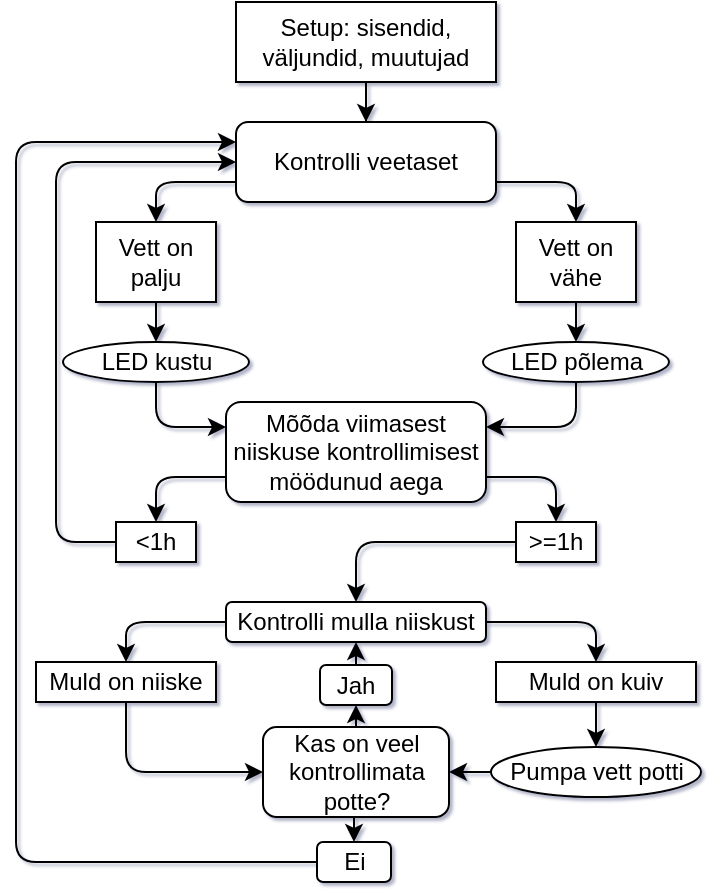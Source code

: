 <mxfile version="12.1.7" type="device" pages="1"><diagram id="tlCKgfDRRp2u54z5fe8e" name="Page-1"><mxGraphModel dx="805" dy="399" grid="0" gridSize="10" guides="1" tooltips="1" connect="1" arrows="1" fold="1" page="1" pageScale="1" pageWidth="1600" pageHeight="900" background="none" math="0" shadow="1"><root><mxCell id="0"/><mxCell id="1" parent="0"/><mxCell id="2kon3xfrHr0BlYnzirYe-24" style="edgeStyle=orthogonalEdgeStyle;rounded=0;orthogonalLoop=1;jettySize=auto;html=1;entryX=0.5;entryY=0;entryDx=0;entryDy=0;" parent="1" source="2kon3xfrHr0BlYnzirYe-1" target="2kon3xfrHr0BlYnzirYe-3" edge="1"><mxGeometry relative="1" as="geometry"/></mxCell><mxCell id="2kon3xfrHr0BlYnzirYe-1" value="Setup: sisendid, väljundid, muutujad" style="rounded=0;whiteSpace=wrap;html=1;" parent="1" vertex="1"><mxGeometry x="360" y="40" width="130" height="40" as="geometry"/></mxCell><mxCell id="2kon3xfrHr0BlYnzirYe-8" style="edgeStyle=orthogonalEdgeStyle;rounded=1;orthogonalLoop=1;jettySize=auto;html=1;entryX=0.5;entryY=0;entryDx=0;entryDy=0;" parent="1" source="2kon3xfrHr0BlYnzirYe-3" target="2kon3xfrHr0BlYnzirYe-6" edge="1"><mxGeometry relative="1" as="geometry"><Array as="points"><mxPoint x="320" y="130"/></Array></mxGeometry></mxCell><mxCell id="2kon3xfrHr0BlYnzirYe-9" style="edgeStyle=orthogonalEdgeStyle;orthogonalLoop=1;jettySize=auto;html=1;entryX=0.5;entryY=0;entryDx=0;entryDy=0;rounded=1;" parent="1" source="2kon3xfrHr0BlYnzirYe-3" target="2kon3xfrHr0BlYnzirYe-7" edge="1"><mxGeometry relative="1" as="geometry"><Array as="points"><mxPoint x="530" y="130"/></Array></mxGeometry></mxCell><mxCell id="2kon3xfrHr0BlYnzirYe-3" value="Kontrolli veetaset" style="rounded=1;whiteSpace=wrap;html=1;" parent="1" vertex="1"><mxGeometry x="360" y="100" width="130" height="40" as="geometry"/></mxCell><mxCell id="2kon3xfrHr0BlYnzirYe-14" style="edgeStyle=orthogonalEdgeStyle;rounded=0;orthogonalLoop=1;jettySize=auto;html=1;entryX=0.5;entryY=0;entryDx=0;entryDy=0;" parent="1" source="2kon3xfrHr0BlYnzirYe-6" edge="1"><mxGeometry relative="1" as="geometry"><mxPoint x="320" y="209.857" as="targetPoint"/></mxGeometry></mxCell><mxCell id="2kon3xfrHr0BlYnzirYe-6" value="Vett on palju" style="rounded=0;whiteSpace=wrap;html=1;" parent="1" vertex="1"><mxGeometry x="290" y="150" width="60" height="40" as="geometry"/></mxCell><mxCell id="2kon3xfrHr0BlYnzirYe-13" style="edgeStyle=orthogonalEdgeStyle;rounded=0;orthogonalLoop=1;jettySize=auto;html=1;entryX=0.5;entryY=0;entryDx=0;entryDy=0;" parent="1" source="2kon3xfrHr0BlYnzirYe-7" edge="1"><mxGeometry relative="1" as="geometry"><mxPoint x="530" y="209.857" as="targetPoint"/></mxGeometry></mxCell><mxCell id="2kon3xfrHr0BlYnzirYe-7" value="Vett on vähe" style="rounded=0;whiteSpace=wrap;html=1;" parent="1" vertex="1"><mxGeometry x="500" y="150" width="60" height="40" as="geometry"/></mxCell><mxCell id="2kon3xfrHr0BlYnzirYe-49" style="edgeStyle=orthogonalEdgeStyle;rounded=1;orthogonalLoop=1;jettySize=auto;html=1;exitX=0;exitY=0.75;exitDx=0;exitDy=0;entryX=0.5;entryY=0;entryDx=0;entryDy=0;" parent="1" source="2kon3xfrHr0BlYnzirYe-15" target="2kon3xfrHr0BlYnzirYe-22" edge="1"><mxGeometry relative="1" as="geometry"/></mxCell><mxCell id="2kon3xfrHr0BlYnzirYe-50" style="edgeStyle=orthogonalEdgeStyle;rounded=1;orthogonalLoop=1;jettySize=auto;html=1;exitX=1;exitY=0.75;exitDx=0;exitDy=0;entryX=0.5;entryY=0;entryDx=0;entryDy=0;" parent="1" source="2kon3xfrHr0BlYnzirYe-15" target="2kon3xfrHr0BlYnzirYe-23" edge="1"><mxGeometry relative="1" as="geometry"/></mxCell><mxCell id="2kon3xfrHr0BlYnzirYe-15" value="Mõõda viimasest niiskuse kontrollimisest möödunud aega" style="rounded=1;whiteSpace=wrap;html=1;" parent="1" vertex="1"><mxGeometry x="355" y="240" width="130" height="50" as="geometry"/></mxCell><mxCell id="2kon3xfrHr0BlYnzirYe-87" style="edgeStyle=elbowEdgeStyle;rounded=1;orthogonalLoop=1;jettySize=auto;html=1;entryX=0;entryY=0.5;entryDx=0;entryDy=0;startArrow=none;startFill=0;endArrow=classic;endFill=1;targetPerimeterSpacing=0;strokeWidth=1;" parent="1" source="2kon3xfrHr0BlYnzirYe-22" target="2kon3xfrHr0BlYnzirYe-3" edge="1"><mxGeometry relative="1" as="geometry"><Array as="points"><mxPoint x="270" y="140"/></Array></mxGeometry></mxCell><mxCell id="2kon3xfrHr0BlYnzirYe-22" value="&amp;lt;1h" style="rounded=0;whiteSpace=wrap;html=1;" parent="1" vertex="1"><mxGeometry x="300" y="300" width="40" height="20" as="geometry"/></mxCell><mxCell id="2kon3xfrHr0BlYnzirYe-30" style="edgeStyle=orthogonalEdgeStyle;rounded=1;orthogonalLoop=1;jettySize=auto;html=1;" parent="1" source="2kon3xfrHr0BlYnzirYe-23" target="2kon3xfrHr0BlYnzirYe-28" edge="1"><mxGeometry relative="1" as="geometry"/></mxCell><mxCell id="2kon3xfrHr0BlYnzirYe-23" value="&amp;gt;=1h" style="rounded=0;whiteSpace=wrap;html=1;" parent="1" vertex="1"><mxGeometry x="500" y="300" width="40" height="20" as="geometry"/></mxCell><mxCell id="2kon3xfrHr0BlYnzirYe-33" style="edgeStyle=orthogonalEdgeStyle;rounded=1;orthogonalLoop=1;jettySize=auto;html=1;entryX=0.5;entryY=0;entryDx=0;entryDy=0;" parent="1" source="2kon3xfrHr0BlYnzirYe-28" target="2kon3xfrHr0BlYnzirYe-32" edge="1"><mxGeometry relative="1" as="geometry"/></mxCell><mxCell id="2kon3xfrHr0BlYnzirYe-34" style="edgeStyle=orthogonalEdgeStyle;rounded=1;orthogonalLoop=1;jettySize=auto;html=1;entryX=0.5;entryY=0;entryDx=0;entryDy=0;" parent="1" source="2kon3xfrHr0BlYnzirYe-28" target="2kon3xfrHr0BlYnzirYe-31" edge="1"><mxGeometry relative="1" as="geometry"/></mxCell><mxCell id="2kon3xfrHr0BlYnzirYe-28" value="Kontrolli mulla niiskust" style="rounded=1;whiteSpace=wrap;html=1;" parent="1" vertex="1"><mxGeometry x="355" y="340" width="130" height="20" as="geometry"/></mxCell><mxCell id="2kon3xfrHr0BlYnzirYe-76" style="edgeStyle=elbowEdgeStyle;rounded=1;orthogonalLoop=1;jettySize=auto;html=1;entryX=0;entryY=0.5;entryDx=0;entryDy=0;startArrow=none;startFill=0;endArrow=classic;endFill=1;targetPerimeterSpacing=0;strokeWidth=1;" parent="1" source="2kon3xfrHr0BlYnzirYe-31" target="2kon3xfrHr0BlYnzirYe-74" edge="1"><mxGeometry relative="1" as="geometry"><Array as="points"><mxPoint x="305" y="410"/></Array></mxGeometry></mxCell><mxCell id="2kon3xfrHr0BlYnzirYe-31" value="Muld on niiske" style="rounded=0;whiteSpace=wrap;html=1;" parent="1" vertex="1"><mxGeometry x="260" y="370" width="90" height="20" as="geometry"/></mxCell><mxCell id="2kon3xfrHr0BlYnzirYe-83" style="edgeStyle=elbowEdgeStyle;rounded=1;orthogonalLoop=1;jettySize=auto;html=1;entryX=0.5;entryY=0;entryDx=0;entryDy=0;startArrow=none;startFill=0;endArrow=classic;endFill=1;targetPerimeterSpacing=0;strokeWidth=1;" parent="1" source="2kon3xfrHr0BlYnzirYe-32" target="2kon3xfrHr0BlYnzirYe-82" edge="1"><mxGeometry relative="1" as="geometry"/></mxCell><mxCell id="2kon3xfrHr0BlYnzirYe-32" value="Muld on kuiv" style="rounded=0;whiteSpace=wrap;html=1;" parent="1" vertex="1"><mxGeometry x="490" y="370" width="100" height="20" as="geometry"/></mxCell><mxCell id="2kon3xfrHr0BlYnzirYe-43" style="edgeStyle=orthogonalEdgeStyle;rounded=1;orthogonalLoop=1;jettySize=auto;html=1;entryX=0;entryY=0.25;entryDx=0;entryDy=0;" parent="1" source="2kon3xfrHr0BlYnzirYe-37" target="2kon3xfrHr0BlYnzirYe-15" edge="1"><mxGeometry relative="1" as="geometry"/></mxCell><mxCell id="2kon3xfrHr0BlYnzirYe-37" value="LED kustu" style="ellipse;whiteSpace=wrap;html=1;rounded=0;" parent="1" vertex="1"><mxGeometry x="273.5" y="210" width="93" height="20" as="geometry"/></mxCell><mxCell id="2kon3xfrHr0BlYnzirYe-44" style="edgeStyle=orthogonalEdgeStyle;rounded=1;orthogonalLoop=1;jettySize=auto;html=1;entryX=1;entryY=0.25;entryDx=0;entryDy=0;" parent="1" source="2kon3xfrHr0BlYnzirYe-40" target="2kon3xfrHr0BlYnzirYe-15" edge="1"><mxGeometry relative="1" as="geometry"/></mxCell><mxCell id="2kon3xfrHr0BlYnzirYe-40" value="LED põlema" style="ellipse;whiteSpace=wrap;html=1;rounded=0;" parent="1" vertex="1"><mxGeometry x="483.5" y="210" width="93" height="20" as="geometry"/></mxCell><mxCell id="2kon3xfrHr0BlYnzirYe-77" style="edgeStyle=elbowEdgeStyle;rounded=1;orthogonalLoop=1;jettySize=auto;html=1;entryX=0.5;entryY=1;entryDx=0;entryDy=0;startArrow=none;startFill=0;endArrow=classic;endFill=1;targetPerimeterSpacing=0;strokeWidth=1;" parent="1" source="2kon3xfrHr0BlYnzirYe-84" target="2kon3xfrHr0BlYnzirYe-28" edge="1"><mxGeometry relative="1" as="geometry"/></mxCell><mxCell id="2kon3xfrHr0BlYnzirYe-79" style="edgeStyle=elbowEdgeStyle;rounded=1;orthogonalLoop=1;jettySize=auto;html=1;entryX=0.5;entryY=0;entryDx=0;entryDy=0;startArrow=none;startFill=0;endArrow=classic;endFill=1;targetPerimeterSpacing=0;strokeWidth=1;" parent="1" source="2kon3xfrHr0BlYnzirYe-74" target="2kon3xfrHr0BlYnzirYe-78" edge="1"><mxGeometry relative="1" as="geometry"/></mxCell><mxCell id="2kon3xfrHr0BlYnzirYe-74" value="Kas on veel kontrollimata potte?" style="rounded=1;whiteSpace=wrap;html=1;" parent="1" vertex="1"><mxGeometry x="373.5" y="402.5" width="93" height="45" as="geometry"/></mxCell><mxCell id="2kon3xfrHr0BlYnzirYe-81" style="edgeStyle=elbowEdgeStyle;rounded=1;orthogonalLoop=1;jettySize=auto;html=1;entryX=0;entryY=0.25;entryDx=0;entryDy=0;startArrow=none;startFill=0;endArrow=classic;endFill=1;targetPerimeterSpacing=0;strokeWidth=1;" parent="1" source="2kon3xfrHr0BlYnzirYe-78" target="2kon3xfrHr0BlYnzirYe-3" edge="1"><mxGeometry relative="1" as="geometry"><Array as="points"><mxPoint x="250" y="260"/><mxPoint x="240" y="170"/></Array></mxGeometry></mxCell><mxCell id="2kon3xfrHr0BlYnzirYe-78" value="Ei" style="rounded=1;whiteSpace=wrap;html=1;" parent="1" vertex="1"><mxGeometry x="400.5" y="460" width="37" height="20" as="geometry"/></mxCell><mxCell id="2kon3xfrHr0BlYnzirYe-86" value="" style="edgeStyle=elbowEdgeStyle;rounded=1;orthogonalLoop=1;jettySize=auto;html=1;startArrow=none;startFill=0;endArrow=classic;endFill=1;targetPerimeterSpacing=0;strokeWidth=1;" parent="1" source="2kon3xfrHr0BlYnzirYe-82" target="2kon3xfrHr0BlYnzirYe-74" edge="1"><mxGeometry relative="1" as="geometry"/></mxCell><mxCell id="2kon3xfrHr0BlYnzirYe-82" value="Pumpa vett potti" style="ellipse;whiteSpace=wrap;html=1;rounded=0;" parent="1" vertex="1"><mxGeometry x="487.5" y="412.5" width="105" height="25" as="geometry"/></mxCell><mxCell id="2kon3xfrHr0BlYnzirYe-84" value="Jah" style="rounded=1;whiteSpace=wrap;html=1;" parent="1" vertex="1"><mxGeometry x="402" y="371.5" width="36" height="20" as="geometry"/></mxCell><mxCell id="2kon3xfrHr0BlYnzirYe-85" style="edgeStyle=elbowEdgeStyle;rounded=1;orthogonalLoop=1;jettySize=auto;html=1;entryX=0.5;entryY=1;entryDx=0;entryDy=0;startArrow=none;startFill=0;endArrow=classic;endFill=1;targetPerimeterSpacing=0;strokeWidth=1;" parent="1" source="2kon3xfrHr0BlYnzirYe-74" target="2kon3xfrHr0BlYnzirYe-84" edge="1"><mxGeometry relative="1" as="geometry"><mxPoint x="420" y="390" as="sourcePoint"/><mxPoint x="420" y="359.857" as="targetPoint"/></mxGeometry></mxCell></root></mxGraphModel></diagram></mxfile>